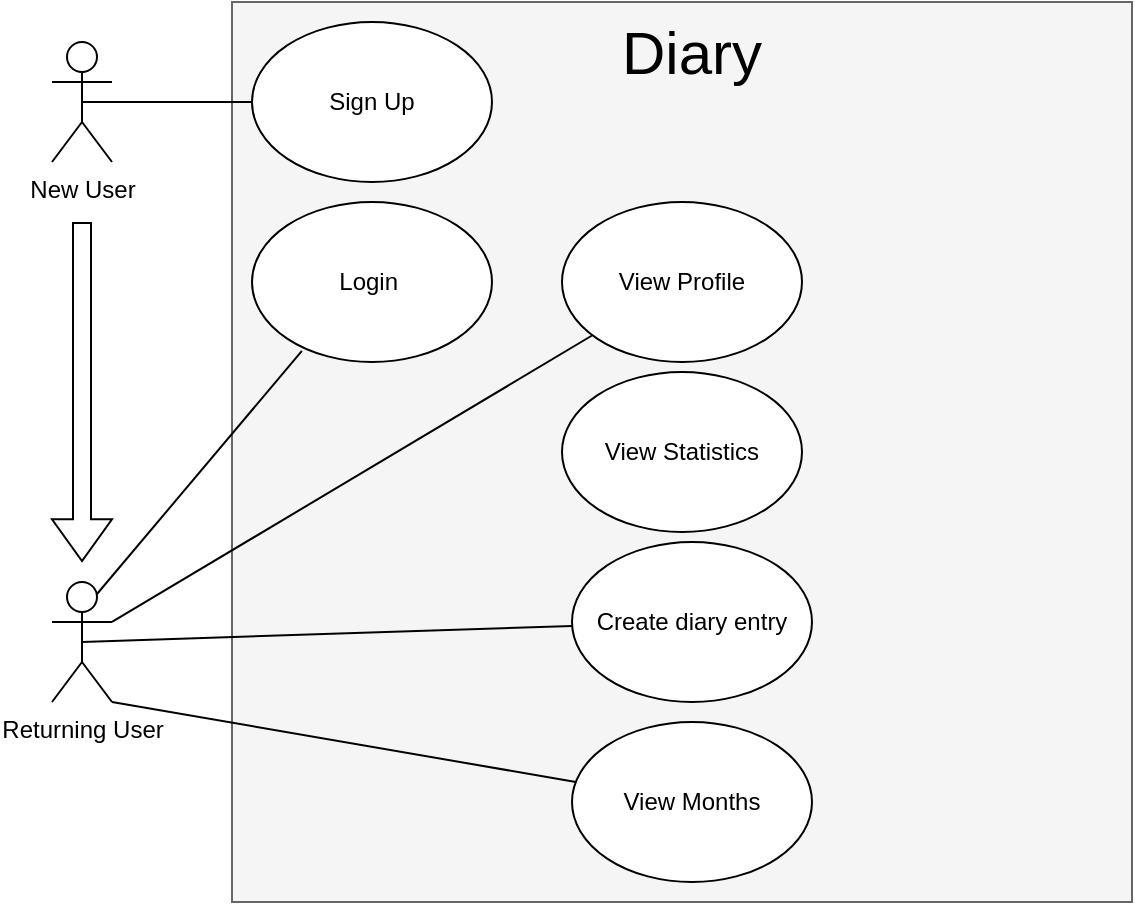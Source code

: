 <mxfile version="20.4.2" type="github">
  <diagram name="Page-1" id="c4acf3e9-155e-7222-9cf6-157b1a14988f">
    <mxGraphModel dx="723" dy="540" grid="1" gridSize="10" guides="1" tooltips="1" connect="1" arrows="1" fold="1" page="1" pageScale="1" pageWidth="850" pageHeight="1100" background="none" math="0" shadow="0">
      <root>
        <mxCell id="0" />
        <mxCell id="1" parent="0" />
        <mxCell id="f0s5E0B-F8WZaxfZbD_Y-1" value="" style="whiteSpace=wrap;html=1;aspect=fixed;fillColor=#f5f5f5;fontColor=#333333;strokeColor=#666666;" parent="1" vertex="1">
          <mxGeometry x="180" y="40" width="450" height="450" as="geometry" />
        </mxCell>
        <mxCell id="ibvccmpmpEazySmpFsbX-1" value="Login&amp;nbsp;" style="ellipse;whiteSpace=wrap;html=1;" parent="1" vertex="1">
          <mxGeometry x="190" y="140" width="120" height="80" as="geometry" />
        </mxCell>
        <mxCell id="f0s5E0B-F8WZaxfZbD_Y-2" value="Returning User" style="shape=umlActor;verticalLabelPosition=bottom;verticalAlign=top;html=1;outlineConnect=0;" parent="1" vertex="1">
          <mxGeometry x="90" y="330" width="30" height="60" as="geometry" />
        </mxCell>
        <mxCell id="f0s5E0B-F8WZaxfZbD_Y-4" value="Create diary entry" style="ellipse;whiteSpace=wrap;html=1;" parent="1" vertex="1">
          <mxGeometry x="350" y="310" width="120" height="80" as="geometry" />
        </mxCell>
        <mxCell id="f0s5E0B-F8WZaxfZbD_Y-5" value="" style="endArrow=none;html=1;rounded=0;exitX=0.5;exitY=0.5;exitDx=0;exitDy=0;exitPerimeter=0;" parent="1" source="f0s5E0B-F8WZaxfZbD_Y-2" target="f0s5E0B-F8WZaxfZbD_Y-4" edge="1">
          <mxGeometry width="50" height="50" relative="1" as="geometry">
            <mxPoint x="140" y="280" as="sourcePoint" />
            <mxPoint x="190" y="230" as="targetPoint" />
          </mxGeometry>
        </mxCell>
        <mxCell id="f0s5E0B-F8WZaxfZbD_Y-6" value="View Months" style="ellipse;whiteSpace=wrap;html=1;" parent="1" vertex="1">
          <mxGeometry x="350" y="400" width="120" height="80" as="geometry" />
        </mxCell>
        <mxCell id="f0s5E0B-F8WZaxfZbD_Y-8" value="" style="endArrow=none;html=1;rounded=0;exitX=1;exitY=1;exitDx=0;exitDy=0;exitPerimeter=0;" parent="1" source="f0s5E0B-F8WZaxfZbD_Y-2" target="f0s5E0B-F8WZaxfZbD_Y-6" edge="1">
          <mxGeometry width="50" height="50" relative="1" as="geometry">
            <mxPoint x="130" y="250" as="sourcePoint" />
            <mxPoint x="180" y="200" as="targetPoint" />
          </mxGeometry>
        </mxCell>
        <mxCell id="f0s5E0B-F8WZaxfZbD_Y-9" value="Sign Up" style="ellipse;whiteSpace=wrap;html=1;" parent="1" vertex="1">
          <mxGeometry x="190" y="50" width="120" height="80" as="geometry" />
        </mxCell>
        <mxCell id="f0s5E0B-F8WZaxfZbD_Y-10" value="" style="endArrow=none;html=1;rounded=0;exitX=0.5;exitY=0.5;exitDx=0;exitDy=0;exitPerimeter=0;" parent="1" target="f0s5E0B-F8WZaxfZbD_Y-9" edge="1" source="f0s5E0B-F8WZaxfZbD_Y-12">
          <mxGeometry width="50" height="50" relative="1" as="geometry">
            <mxPoint x="130" y="90" as="sourcePoint" />
            <mxPoint x="170" y="90" as="targetPoint" />
          </mxGeometry>
        </mxCell>
        <mxCell id="f0s5E0B-F8WZaxfZbD_Y-11" value="View Profile" style="ellipse;whiteSpace=wrap;html=1;" parent="1" vertex="1">
          <mxGeometry x="345" y="140" width="120" height="80" as="geometry" />
        </mxCell>
        <mxCell id="f0s5E0B-F8WZaxfZbD_Y-12" value="New User" style="shape=umlActor;verticalLabelPosition=bottom;verticalAlign=top;html=1;outlineConnect=0;" parent="1" vertex="1">
          <mxGeometry x="90" y="60" width="30" height="60" as="geometry" />
        </mxCell>
        <mxCell id="f0s5E0B-F8WZaxfZbD_Y-22" value="" style="endArrow=none;html=1;rounded=0;exitX=1;exitY=0.333;exitDx=0;exitDy=0;exitPerimeter=0;" parent="1" target="f0s5E0B-F8WZaxfZbD_Y-11" edge="1" source="f0s5E0B-F8WZaxfZbD_Y-2">
          <mxGeometry width="50" height="50" relative="1" as="geometry">
            <mxPoint x="120" y="190" as="sourcePoint" />
            <mxPoint x="170" y="140" as="targetPoint" />
          </mxGeometry>
        </mxCell>
        <mxCell id="f0s5E0B-F8WZaxfZbD_Y-23" value="View Statistics" style="ellipse;whiteSpace=wrap;html=1;" parent="1" vertex="1">
          <mxGeometry x="345" y="225" width="120" height="80" as="geometry" />
        </mxCell>
        <mxCell id="KJnlmF3U8glx1FzDslra-1" value="&lt;font style=&quot;font-size: 30px;&quot;&gt;Diary&lt;/font&gt;" style="text;html=1;strokeColor=none;fillColor=none;align=center;verticalAlign=middle;whiteSpace=wrap;rounded=0;" vertex="1" parent="1">
          <mxGeometry x="380" y="50" width="60" height="30" as="geometry" />
        </mxCell>
        <mxCell id="KJnlmF3U8glx1FzDslra-4" value="" style="endArrow=none;html=1;rounded=0;fontSize=30;exitX=0.75;exitY=0.1;exitDx=0;exitDy=0;exitPerimeter=0;entryX=0.208;entryY=0.931;entryDx=0;entryDy=0;entryPerimeter=0;" edge="1" parent="1" source="f0s5E0B-F8WZaxfZbD_Y-2" target="ibvccmpmpEazySmpFsbX-1">
          <mxGeometry width="50" height="50" relative="1" as="geometry">
            <mxPoint x="170" y="260" as="sourcePoint" />
            <mxPoint x="220" y="210" as="targetPoint" />
          </mxGeometry>
        </mxCell>
        <mxCell id="KJnlmF3U8glx1FzDslra-7" value="" style="shape=flexArrow;endArrow=classic;html=1;rounded=0;fontSize=30;width=9;endSize=6.62;" edge="1" parent="1">
          <mxGeometry width="50" height="50" relative="1" as="geometry">
            <mxPoint x="105" y="150" as="sourcePoint" />
            <mxPoint x="105" y="320" as="targetPoint" />
          </mxGeometry>
        </mxCell>
      </root>
    </mxGraphModel>
  </diagram>
</mxfile>
